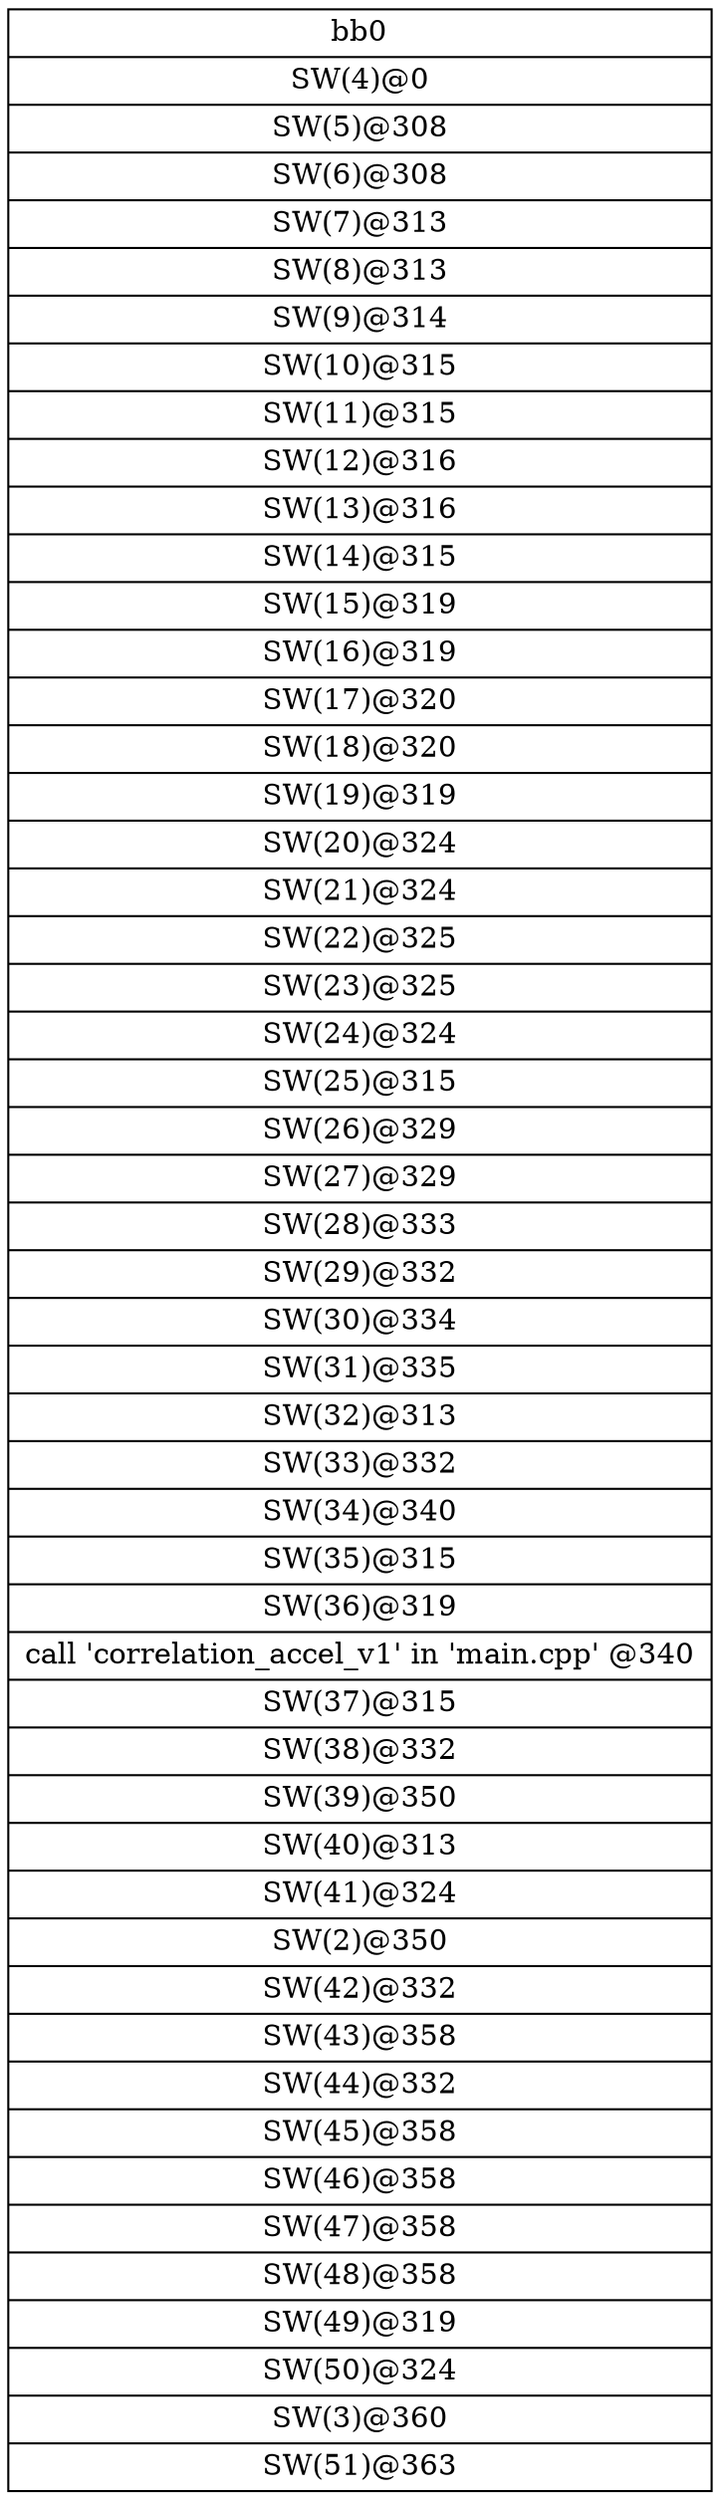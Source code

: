 digraph CDFG {
node [shape=record];
bb0 [shape=record, label = "{bb0|<x0x3cdf6b0>SW(4)@0\n|<x0x3cdf2d0>SW(5)@308\n|<x0x3cdf430>SW(6)@308\n|<x0x3cdf590>SW(7)@313\n|<x0x3c9d7a0>SW(8)@313\n|<x0x3c9d900>SW(9)@314\n|<x0x3c9da60>SW(10)@315\n|<x0x3c9dbc0>SW(11)@315\n|<x0x3c9dd20>SW(12)@316\n|<x0x3c9de90>SW(13)@316\n|<x0x3c9dfc0>SW(14)@315\n|<x0x3c9e120>SW(15)@319\n|<x0x3c9e280>SW(16)@319\n|<x0x3c9e3e0>SW(17)@320\n|<x0x3c9e550>SW(18)@320\n|<x0x3c9e680>SW(19)@319\n|<x0x3c9e7e0>SW(20)@324\n|<x0x3c9e940>SW(21)@324\n|<x0x3c9eaa0>SW(22)@325\n|<x0x3c9ec10>SW(23)@325\n|<x0x3c9ed40>SW(24)@324\n|<x0x3c9eea0>SW(25)@315\n|<x0x3c9f000>SW(26)@329\n|<x0x3c9f130>SW(27)@329\n|<x0x3c9f280>SW(28)@333\n|<x0x3c9f3f0>SW(29)@332\n|<x0x3c9f560>SW(30)@334\n|<x0x3ce0610>SW(31)@335\n|<x0x3ce2790>SW(32)@313\n|<x0x3ce28f0>SW(33)@332\n|<x0x3ce2a60>SW(34)@340\n|<x0x3ce2ba0>SW(35)@315\n|<x0x3ce2d00>SW(36)@319\n|<x0x3c9a160>call 'correlation_accel_v1' in 'main.cpp' @340\n|<x0x3ce2e60>SW(37)@315\n|<x0x3ce2fc0>SW(38)@332\n|<x0x3ce3130>SW(39)@350\n|<x0x3ce3270>SW(40)@313\n|<x0x3ce33d0>SW(41)@324\n|<x0x3c9ad30>SW(2)@350\n|<x0x3ce3530>SW(42)@332\n|<x0x3ce36a0>SW(43)@358\n|<x0x3ce37e0>SW(44)@332\n|<x0x3ce3950>SW(45)@358\n|<x0x3ce3a80>SW(46)@358\n|<x0x3ce3bb0>SW(47)@358\n|<x0x3ce3ce0>SW(48)@358\n|<x0x3ce3e40>SW(49)@319\n|<x0x3ce3fa0>SW(50)@324\n|<x0x3c9acd0>SW(3)@360\n|<x0x3ce4100>SW(51)@363\n}"];
}
